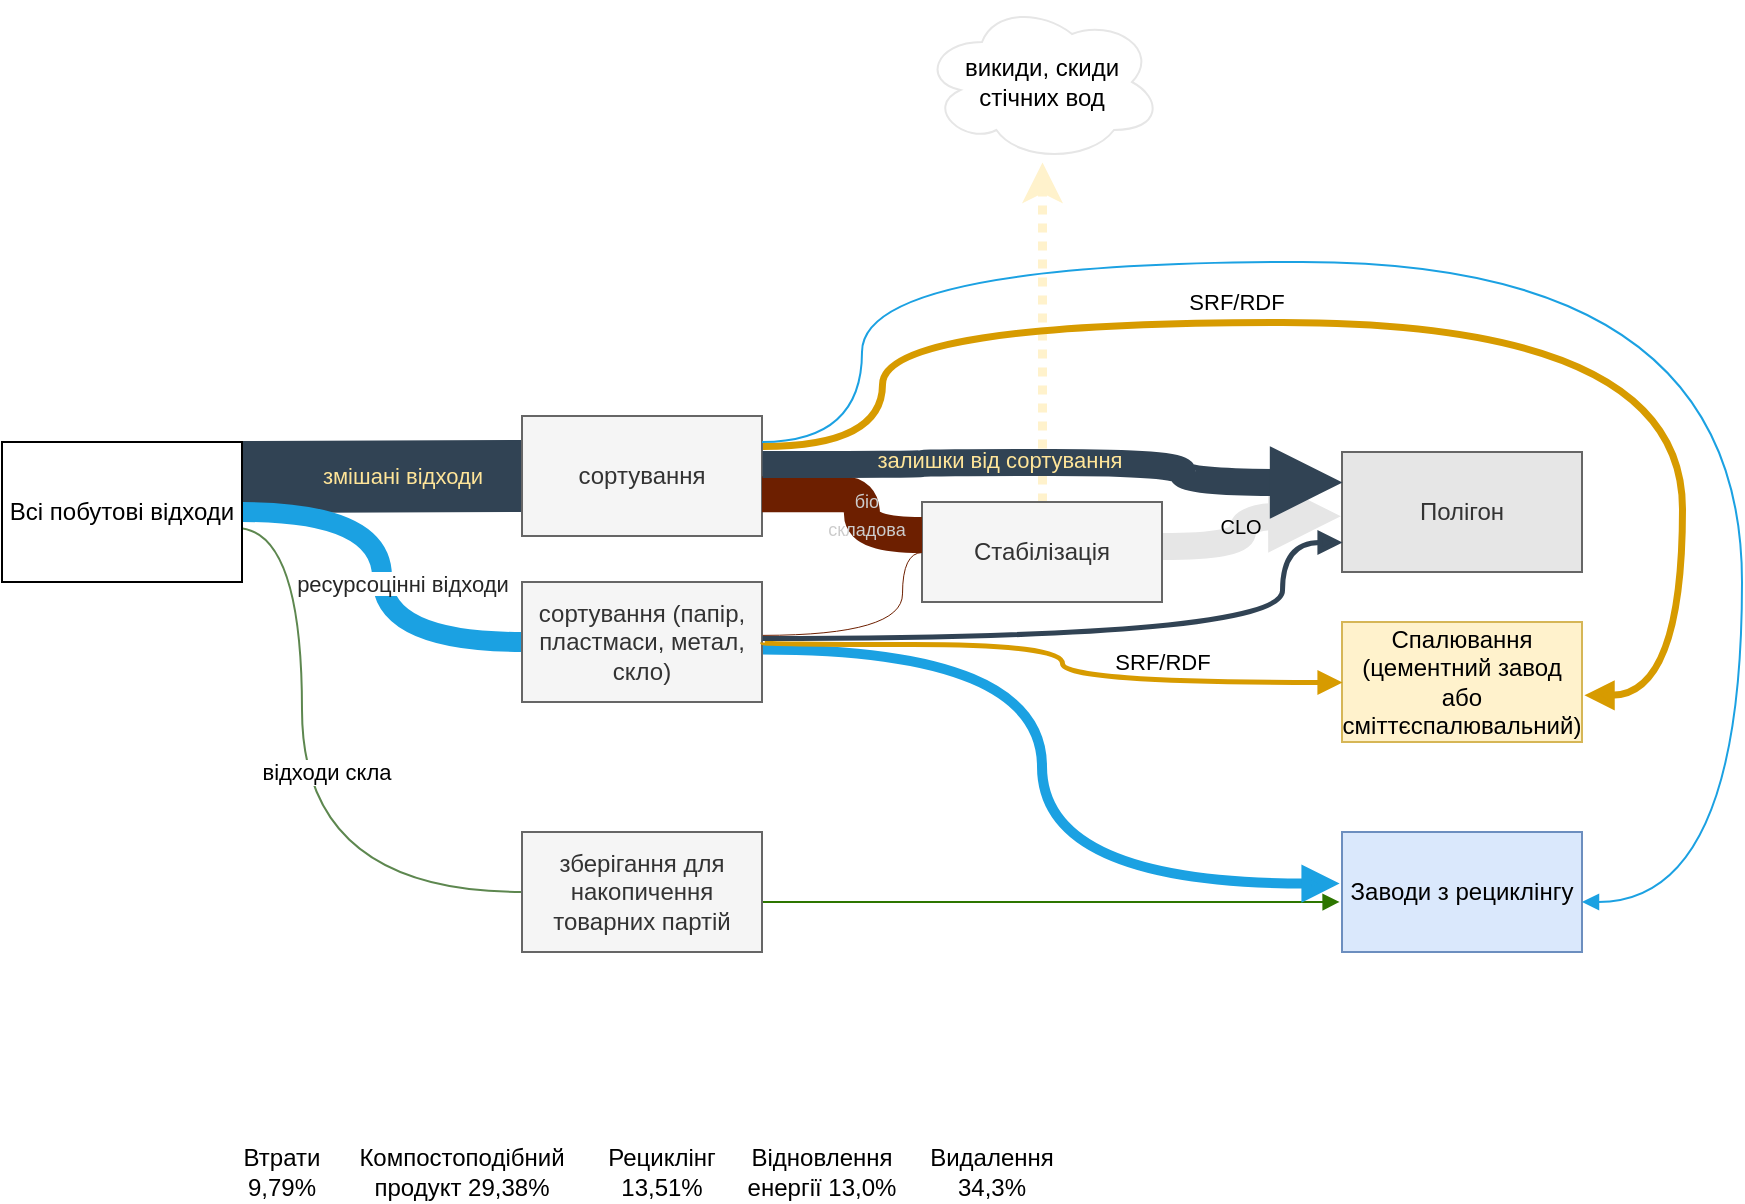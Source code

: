 <mxfile version="24.7.17">
  <diagram name="Page-1" id="TaI290nxYZMiwjXGb0RB">
    <mxGraphModel dx="954" dy="1474" grid="1" gridSize="10" guides="1" tooltips="1" connect="1" arrows="1" fold="1" page="1" pageScale="1" pageWidth="1169" pageHeight="827" math="0" shadow="0">
      <root>
        <mxCell id="0" />
        <mxCell id="1" parent="0" />
        <mxCell id="YObOD3WKvlDWgrV_L_7Z-57" value="" style="edgeStyle=orthogonalEdgeStyle;rounded=0;orthogonalLoop=1;jettySize=auto;html=1;strokeWidth=4.5;fillColor=#f9f7ed;strokeColor=#FFF2CC;dashed=1;dashPattern=1 1;" edge="1" parent="1" source="YObOD3WKvlDWgrV_L_7Z-45" target="YObOD3WKvlDWgrV_L_7Z-56">
          <mxGeometry relative="1" as="geometry" />
        </mxCell>
        <mxCell id="YObOD3WKvlDWgrV_L_7Z-7" value="" style="edgeStyle=orthogonalEdgeStyle;rounded=0;orthogonalLoop=1;jettySize=auto;html=1;curved=1;strokeWidth=36;endArrow=none;endFill=0;exitX=0;exitY=0.75;exitDx=0;exitDy=0;endSize=13;fontColor=#7a7a7a;fillColor=#647687;strokeColor=#314354;" edge="1" parent="1" source="YObOD3WKvlDWgrV_L_7Z-1" target="YObOD3WKvlDWgrV_L_7Z-6">
          <mxGeometry relative="1" as="geometry" />
        </mxCell>
        <mxCell id="YObOD3WKvlDWgrV_L_7Z-35" value="змішані відходи" style="edgeLabel;html=1;align=center;verticalAlign=middle;resizable=0;points=[];fontColor=#FFE599;labelBackgroundColor=none;" vertex="1" connectable="0" parent="YObOD3WKvlDWgrV_L_7Z-7">
          <mxGeometry x="0.174" y="-11" relative="1" as="geometry">
            <mxPoint x="-2" y="-11" as="offset" />
          </mxGeometry>
        </mxCell>
        <mxCell id="YObOD3WKvlDWgrV_L_7Z-9" value="" style="edgeStyle=orthogonalEdgeStyle;rounded=0;orthogonalLoop=1;jettySize=auto;html=1;curved=1;fillColor=#6d8764;strokeColor=#5D874F;exitX=0.025;exitY=0.386;exitDx=0;exitDy=0;endArrow=none;endFill=0;exitPerimeter=0;entryX=1;entryY=0.5;entryDx=0;entryDy=0;" edge="1" parent="1" source="YObOD3WKvlDWgrV_L_7Z-1" target="YObOD3WKvlDWgrV_L_7Z-8">
          <mxGeometry relative="1" as="geometry">
            <mxPoint x="160" y="261.5" as="sourcePoint" />
            <mxPoint x="360" y="383" as="targetPoint" />
            <Array as="points">
              <mxPoint x="190" y="253" />
              <mxPoint x="190" y="435" />
            </Array>
          </mxGeometry>
        </mxCell>
        <mxCell id="YObOD3WKvlDWgrV_L_7Z-36" value="відходи скла" style="edgeLabel;html=1;align=center;verticalAlign=middle;resizable=0;points=[];" vertex="1" connectable="0" parent="YObOD3WKvlDWgrV_L_7Z-9">
          <mxGeometry y="12" relative="1" as="geometry">
            <mxPoint y="-8" as="offset" />
          </mxGeometry>
        </mxCell>
        <mxCell id="YObOD3WKvlDWgrV_L_7Z-31" value="" style="edgeStyle=orthogonalEdgeStyle;rounded=0;orthogonalLoop=1;jettySize=auto;html=1;fillColor=#1ba1e2;strokeColor=#1BA1E2;strokeWidth=10;endArrow=none;endFill=0;curved=1;" edge="1" parent="1" source="YObOD3WKvlDWgrV_L_7Z-1" target="YObOD3WKvlDWgrV_L_7Z-30">
          <mxGeometry relative="1" as="geometry" />
        </mxCell>
        <mxCell id="YObOD3WKvlDWgrV_L_7Z-34" value="&lt;p style=&quot;margin: 0px; font-style: normal; font-variant-caps: normal; font-stretch: normal; line-height: normal; font-family: Arial; font-size-adjust: none; font-kerning: auto; font-variant-alternates: normal; font-variant-ligatures: normal; font-variant-numeric: normal; font-variant-east-asian: normal; font-variant-position: normal; font-variant-emoji: normal; font-feature-settings: normal; font-optical-sizing: auto; font-variation-settings: normal; color: rgb(38, 38, 38);&quot;&gt;ресурсоцінні відходи&lt;/p&gt;" style="edgeLabel;html=1;align=center;verticalAlign=middle;resizable=0;points=[];" vertex="1" connectable="0" parent="YObOD3WKvlDWgrV_L_7Z-31">
          <mxGeometry x="0.024" y="-1" relative="1" as="geometry">
            <mxPoint x="11" as="offset" />
          </mxGeometry>
        </mxCell>
        <mxCell id="YObOD3WKvlDWgrV_L_7Z-1" value="Всі побутові відходи" style="rounded=0;whiteSpace=wrap;html=1;direction=west;" vertex="1" parent="1">
          <mxGeometry x="40" y="210" width="120" height="70" as="geometry" />
        </mxCell>
        <mxCell id="YObOD3WKvlDWgrV_L_7Z-54" style="edgeStyle=orthogonalEdgeStyle;rounded=0;orthogonalLoop=1;jettySize=auto;html=1;curved=1;entryX=1.008;entryY=0.607;entryDx=0;entryDy=0;entryPerimeter=0;strokeWidth=3.5;fillColor=#ffcd28;strokeColor=#d79b00;gradientColor=#ffa500;exitX=1;exitY=0.25;exitDx=0;exitDy=0;endArrow=block;endFill=1;" edge="1" parent="1" source="YObOD3WKvlDWgrV_L_7Z-6" target="YObOD3WKvlDWgrV_L_7Z-39">
          <mxGeometry relative="1" as="geometry">
            <mxPoint x="830" y="240" as="targetPoint" />
            <Array as="points">
              <mxPoint x="480" y="212" />
              <mxPoint x="480" y="150" />
              <mxPoint x="880" y="150" />
              <mxPoint x="880" y="336" />
            </Array>
          </mxGeometry>
        </mxCell>
        <mxCell id="YObOD3WKvlDWgrV_L_7Z-67" value="SRF/RDF" style="edgeLabel;html=1;align=center;verticalAlign=middle;resizable=0;points=[];labelBackgroundColor=none;" vertex="1" connectable="0" parent="YObOD3WKvlDWgrV_L_7Z-54">
          <mxGeometry x="-0.564" y="-15" relative="1" as="geometry">
            <mxPoint x="134" y="-25" as="offset" />
          </mxGeometry>
        </mxCell>
        <mxCell id="YObOD3WKvlDWgrV_L_7Z-6" value="сортування" style="rounded=0;whiteSpace=wrap;html=1;fillColor=#f5f5f5;fontColor=#333333;strokeColor=#666666;" vertex="1" parent="1">
          <mxGeometry x="300" y="197" width="120" height="60" as="geometry" />
        </mxCell>
        <mxCell id="YObOD3WKvlDWgrV_L_7Z-47" style="edgeStyle=orthogonalEdgeStyle;rounded=0;orthogonalLoop=1;jettySize=auto;html=1;entryX=-0.01;entryY=0.583;entryDx=0;entryDy=0;curved=1;fillColor=#60a917;strokeColor=#2D7600;endArrow=block;endFill=1;entryPerimeter=0;" edge="1" parent="1" target="YObOD3WKvlDWgrV_L_7Z-37">
          <mxGeometry relative="1" as="geometry">
            <mxPoint x="400" y="440" as="sourcePoint" />
            <mxPoint x="690" y="442.02" as="targetPoint" />
            <Array as="points" />
          </mxGeometry>
        </mxCell>
        <mxCell id="YObOD3WKvlDWgrV_L_7Z-8" value="зберігання для накопичення товарних партій" style="rounded=0;whiteSpace=wrap;html=1;direction=west;fillColor=#f5f5f5;strokeColor=#666666;fontColor=#333333;" vertex="1" parent="1">
          <mxGeometry x="300" y="405" width="120" height="60" as="geometry" />
        </mxCell>
        <mxCell id="YObOD3WKvlDWgrV_L_7Z-38" value="" style="edgeStyle=orthogonalEdgeStyle;rounded=0;orthogonalLoop=1;jettySize=auto;html=1;curved=1;entryX=-0.01;entryY=0.43;entryDx=0;entryDy=0;strokeWidth=5;fillColor=#1ba1e2;strokeColor=#1BA1E2;exitX=1.001;exitY=0.562;exitDx=0;exitDy=0;exitPerimeter=0;endArrow=block;endFill=1;entryPerimeter=0;" edge="1" parent="1" source="YObOD3WKvlDWgrV_L_7Z-30" target="YObOD3WKvlDWgrV_L_7Z-37">
          <mxGeometry relative="1" as="geometry">
            <mxPoint x="420" y="330" as="sourcePoint" />
            <mxPoint x="570" y="470" as="targetPoint" />
            <Array as="points">
              <mxPoint x="560" y="314" />
              <mxPoint x="560" y="431" />
            </Array>
          </mxGeometry>
        </mxCell>
        <mxCell id="YObOD3WKvlDWgrV_L_7Z-30" value="сортування (папір, пластмаси, метал, скло)" style="whiteSpace=wrap;html=1;rounded=0;fillColor=#f5f5f5;fontColor=#333333;strokeColor=#666666;" vertex="1" parent="1">
          <mxGeometry x="300" y="280" width="120" height="60" as="geometry" />
        </mxCell>
        <mxCell id="YObOD3WKvlDWgrV_L_7Z-37" value="Заводи з рециклінгу" style="whiteSpace=wrap;html=1;fillColor=#dae8fc;strokeColor=#6c8ebf;rounded=0;" vertex="1" parent="1">
          <mxGeometry x="710" y="405" width="120" height="60" as="geometry" />
        </mxCell>
        <mxCell id="YObOD3WKvlDWgrV_L_7Z-39" value="Спалювання (цементний завод або сміттєспалювальний)" style="whiteSpace=wrap;html=1;fillColor=#fff2cc;strokeColor=#d6b656;" vertex="1" parent="1">
          <mxGeometry x="710" y="300" width="120" height="60" as="geometry" />
        </mxCell>
        <mxCell id="YObOD3WKvlDWgrV_L_7Z-40" value="" style="edgeStyle=orthogonalEdgeStyle;orthogonalLoop=1;jettySize=auto;html=1;rounded=0;curved=1;strokeWidth=2.5;fillColor=#ffcd28;strokeColor=#d79b00;gradientColor=#ffa500;startArrow=none;startFill=0;entryX=0;entryY=0.5;entryDx=0;entryDy=0;endArrow=block;endFill=1;" edge="1" parent="1" target="YObOD3WKvlDWgrV_L_7Z-39">
          <mxGeometry width="80" relative="1" as="geometry">
            <mxPoint x="420" y="310" as="sourcePoint" />
            <mxPoint x="500" y="320" as="targetPoint" />
            <Array as="points">
              <mxPoint x="420" y="311" />
              <mxPoint x="570" y="311" />
              <mxPoint x="570" y="330" />
            </Array>
          </mxGeometry>
        </mxCell>
        <mxCell id="YObOD3WKvlDWgrV_L_7Z-68" value="SRF/RDF" style="edgeLabel;html=1;align=center;verticalAlign=middle;resizable=0;points=[];labelBackgroundColor=none;" vertex="1" connectable="0" parent="YObOD3WKvlDWgrV_L_7Z-40">
          <mxGeometry x="0.25" relative="1" as="geometry">
            <mxPoint x="26" y="-10" as="offset" />
          </mxGeometry>
        </mxCell>
        <mxCell id="YObOD3WKvlDWgrV_L_7Z-41" value="Полігон" style="whiteSpace=wrap;html=1;fillColor=#E6E6E6;strokeColor=#666666;fontColor=#333333;" vertex="1" parent="1">
          <mxGeometry x="710" y="215" width="120" height="60" as="geometry" />
        </mxCell>
        <mxCell id="YObOD3WKvlDWgrV_L_7Z-44" value="" style="edgeStyle=orthogonalEdgeStyle;orthogonalLoop=1;jettySize=auto;html=1;rounded=0;entryX=0;entryY=0.5;entryDx=0;entryDy=0;curved=1;strokeWidth=0.5;exitX=1.001;exitY=0.424;exitDx=0;exitDy=0;exitPerimeter=0;endArrow=none;endFill=0;fillColor=#a0522d;strokeColor=#6D1F00;" edge="1" parent="1" target="YObOD3WKvlDWgrV_L_7Z-45">
          <mxGeometry width="80" relative="1" as="geometry">
            <mxPoint x="420.12" y="306.44" as="sourcePoint" />
            <mxPoint x="573.0" y="223" as="targetPoint" />
            <Array as="points">
              <mxPoint x="490" y="306" />
              <mxPoint x="490" y="265" />
            </Array>
          </mxGeometry>
        </mxCell>
        <mxCell id="YObOD3WKvlDWgrV_L_7Z-63" style="edgeStyle=orthogonalEdgeStyle;rounded=0;orthogonalLoop=1;jettySize=auto;html=1;exitX=1;exitY=0.5;exitDx=0;exitDy=0;entryX=-0.007;entryY=0.531;entryDx=0;entryDy=0;curved=1;strokeWidth=13.5;endArrow=block;endFill=1;endSize=1;fillColor=#f5f5f5;strokeColor=#E6E6E6;entryPerimeter=0;" edge="1" parent="1" target="YObOD3WKvlDWgrV_L_7Z-41">
          <mxGeometry relative="1" as="geometry">
            <mxPoint x="620" y="262" as="sourcePoint" />
            <mxPoint x="710" y="257" as="targetPoint" />
            <Array as="points">
              <mxPoint x="660" y="262" />
              <mxPoint x="660" y="247" />
            </Array>
          </mxGeometry>
        </mxCell>
        <mxCell id="YObOD3WKvlDWgrV_L_7Z-66" value="&lt;font size=&quot;1&quot;&gt;CLO&lt;/font&gt;" style="edgeLabel;html=1;align=center;verticalAlign=middle;resizable=0;points=[];labelBackgroundColor=none;spacingTop=2;" vertex="1" connectable="0" parent="YObOD3WKvlDWgrV_L_7Z-63">
          <mxGeometry relative="1" as="geometry">
            <mxPoint x="-1" y="1" as="offset" />
          </mxGeometry>
        </mxCell>
        <mxCell id="YObOD3WKvlDWgrV_L_7Z-45" value="Стабілізація" style="whiteSpace=wrap;html=1;fillColor=#f5f5f5;fontColor=#333333;strokeColor=#666666;" vertex="1" parent="1">
          <mxGeometry x="500" y="240" width="120" height="50" as="geometry" />
        </mxCell>
        <mxCell id="YObOD3WKvlDWgrV_L_7Z-50" value="" style="edgeStyle=orthogonalEdgeStyle;orthogonalLoop=1;jettySize=auto;html=1;rounded=0;curved=1;strokeWidth=18;endArrow=none;endFill=0;fillColor=#a0522d;strokeColor=#6D1F00;exitX=0.983;exitY=0.653;exitDx=0;exitDy=0;exitPerimeter=0;entryX=0;entryY=0.331;entryDx=0;entryDy=0;entryPerimeter=0;" edge="1" parent="1" target="YObOD3WKvlDWgrV_L_7Z-45">
          <mxGeometry width="80" relative="1" as="geometry">
            <mxPoint x="420.0" y="236.18" as="sourcePoint" />
            <mxPoint x="562.04" y="197" as="targetPoint" />
            <Array as="points">
              <mxPoint x="450" y="236" />
              <mxPoint x="470" y="236" />
              <mxPoint x="470" y="257" />
            </Array>
          </mxGeometry>
        </mxCell>
        <mxCell id="YObOD3WKvlDWgrV_L_7Z-65" value="&lt;span style=&quot;white-space: normal; caret-color: rgb(51, 51, 51); text-align: left;&quot;&gt;&lt;font style=&quot;font-size: 9px;&quot; face=&quot;Helvetica&quot;&gt;біо складова&lt;/font&gt;&lt;/span&gt;" style="edgeLabel;html=1;align=center;verticalAlign=middle;resizable=0;points=[];labelBackgroundColor=none;fontColor=#CCCCCC;" vertex="1" connectable="0" parent="YObOD3WKvlDWgrV_L_7Z-50">
          <mxGeometry x="0.121" y="3" relative="1" as="geometry">
            <mxPoint x="-1" y="3" as="offset" />
          </mxGeometry>
        </mxCell>
        <mxCell id="YObOD3WKvlDWgrV_L_7Z-51" value="" style="edgeStyle=orthogonalEdgeStyle;orthogonalLoop=1;jettySize=auto;html=1;rounded=0;entryX=0;entryY=0.25;entryDx=0;entryDy=0;curved=1;exitX=1;exitY=0.75;exitDx=0;exitDy=0;strokeWidth=13.5;fillColor=#647687;strokeColor=#314354;endArrow=block;endFill=1;endSize=1;" edge="1" parent="1" target="YObOD3WKvlDWgrV_L_7Z-41">
          <mxGeometry width="80" relative="1" as="geometry">
            <mxPoint x="420" y="221" as="sourcePoint" />
            <mxPoint x="740" y="186" as="targetPoint" />
            <Array as="points">
              <mxPoint x="500" y="221" />
              <mxPoint x="500" y="220" />
              <mxPoint x="630" y="220" />
              <mxPoint x="630" y="230" />
            </Array>
          </mxGeometry>
        </mxCell>
        <mxCell id="YObOD3WKvlDWgrV_L_7Z-64" value="залишки від сортування&amp;nbsp;" style="edgeLabel;html=1;align=center;verticalAlign=middle;resizable=0;points=[];labelBackgroundColor=none;fontColor=#FFE599;" vertex="1" connectable="0" parent="YObOD3WKvlDWgrV_L_7Z-51">
          <mxGeometry x="-0.197" y="-1" relative="1" as="geometry">
            <mxPoint y="-2" as="offset" />
          </mxGeometry>
        </mxCell>
        <mxCell id="YObOD3WKvlDWgrV_L_7Z-52" value="" style="edgeStyle=orthogonalEdgeStyle;orthogonalLoop=1;jettySize=auto;html=1;rounded=0;curved=1;fillColor=#1ba1e2;strokeColor=#1BA1E2;endArrow=block;endFill=1;" edge="1" parent="1">
          <mxGeometry width="80" relative="1" as="geometry">
            <mxPoint x="420" y="210" as="sourcePoint" />
            <mxPoint x="830" y="440" as="targetPoint" />
            <Array as="points">
              <mxPoint x="470" y="210" />
              <mxPoint x="470" y="120" />
              <mxPoint x="910" y="120" />
              <mxPoint x="910" y="440" />
            </Array>
          </mxGeometry>
        </mxCell>
        <mxCell id="YObOD3WKvlDWgrV_L_7Z-56" value="викиди, скиди стічних вод" style="ellipse;shape=cloud;whiteSpace=wrap;html=1;strokeColor=#E6E6E6;" vertex="1" parent="1">
          <mxGeometry x="500" y="-10" width="120" height="80" as="geometry" />
        </mxCell>
        <mxCell id="YObOD3WKvlDWgrV_L_7Z-69" value="Рециклінг 13,51%" style="text;strokeColor=none;align=center;fillColor=none;html=1;verticalAlign=middle;whiteSpace=wrap;rounded=0;" vertex="1" parent="1">
          <mxGeometry x="340" y="560" width="60" height="30" as="geometry" />
        </mxCell>
        <mxCell id="YObOD3WKvlDWgrV_L_7Z-71" value="Відновлення енергії 13,0%" style="text;strokeColor=none;align=center;fillColor=none;html=1;verticalAlign=middle;whiteSpace=wrap;rounded=0;" vertex="1" parent="1">
          <mxGeometry x="400" y="560" width="100" height="30" as="geometry" />
        </mxCell>
        <mxCell id="YObOD3WKvlDWgrV_L_7Z-72" value="Видалення 34,3%" style="text;strokeColor=none;align=center;fillColor=none;html=1;verticalAlign=middle;whiteSpace=wrap;rounded=0;" vertex="1" parent="1">
          <mxGeometry x="485" y="560" width="100" height="30" as="geometry" />
        </mxCell>
        <mxCell id="YObOD3WKvlDWgrV_L_7Z-73" value="Компостоподібний продукт 29,38%" style="text;strokeColor=none;align=center;fillColor=none;html=1;verticalAlign=middle;whiteSpace=wrap;rounded=0;" vertex="1" parent="1">
          <mxGeometry x="210" y="560" width="120" height="30" as="geometry" />
        </mxCell>
        <mxCell id="YObOD3WKvlDWgrV_L_7Z-74" value="Втрати 9,79%" style="text;strokeColor=none;align=center;fillColor=none;html=1;verticalAlign=middle;whiteSpace=wrap;rounded=0;" vertex="1" parent="1">
          <mxGeometry x="150" y="560" width="60" height="30" as="geometry" />
        </mxCell>
        <mxCell id="YObOD3WKvlDWgrV_L_7Z-43" value="" style="edgeStyle=orthogonalEdgeStyle;orthogonalLoop=1;jettySize=auto;html=1;rounded=0;curved=1;strokeWidth=2.5;fillColor=#647687;strokeColor=#314354;entryX=0;entryY=0.75;entryDx=0;entryDy=0;endArrow=block;endFill=1;" edge="1" parent="1" target="YObOD3WKvlDWgrV_L_7Z-41">
          <mxGeometry width="80" relative="1" as="geometry">
            <mxPoint x="420" y="308" as="sourcePoint" />
            <mxPoint x="710" y="271" as="targetPoint" />
            <Array as="points">
              <mxPoint x="680" y="308" />
              <mxPoint x="680" y="260" />
            </Array>
          </mxGeometry>
        </mxCell>
      </root>
    </mxGraphModel>
  </diagram>
</mxfile>
